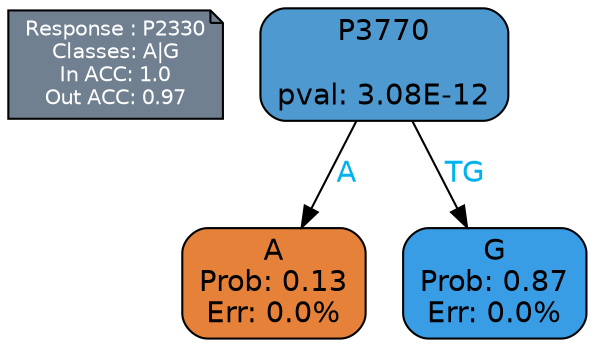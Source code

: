 digraph Tree {
node [shape=box, style="filled, rounded", color="black", fontname=helvetica] ;
graph [ranksep=equally, splines=polylines, bgcolor=transparent, dpi=600] ;
edge [fontname=helvetica] ;
LEGEND [label="Response : P2330
Classes: A|G
In ACC: 1.0
Out ACC: 0.97
",shape=note,align=left,style=filled,fillcolor="slategray",fontcolor="white",fontsize=10];1 [label="P3770

pval: 3.08E-12", fillcolor="#4e99cf"] ;
2 [label="A
Prob: 0.13
Err: 0.0%", fillcolor="#e58139"] ;
3 [label="G
Prob: 0.87
Err: 0.0%", fillcolor="#399de5"] ;
1 -> 2 [label="A",fontcolor=deepskyblue2] ;
1 -> 3 [label="TG",fontcolor=deepskyblue2] ;
{rank = same; 2;3;}{rank = same; LEGEND;1;}}